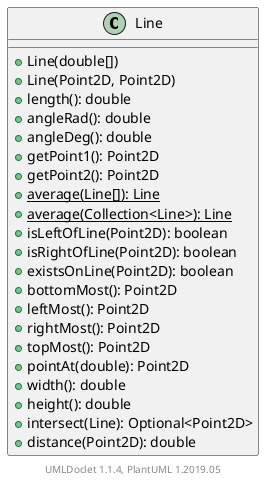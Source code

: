 @startuml

    class Line [[Line.html]] {
        +Line(double[])
        +Line(Point2D, Point2D)
        +length(): double
        +angleRad(): double
        +angleDeg(): double
        +getPoint1(): Point2D
        +getPoint2(): Point2D
        {static} +average(Line[]): Line
        {static} +average(Collection<Line>): Line
        +isLeftOfLine(Point2D): boolean
        +isRightOfLine(Point2D): boolean
        +existsOnLine(Point2D): boolean
        +bottomMost(): Point2D
        +leftMost(): Point2D
        +rightMost(): Point2D
        +topMost(): Point2D
        +pointAt(double): Point2D
        +width(): double
        +height(): double
        +intersect(Line): Optional<Point2D>
        +distance(Point2D): double
    }


    center footer UMLDoclet 1.1.4, PlantUML 1.2019.05
@enduml

